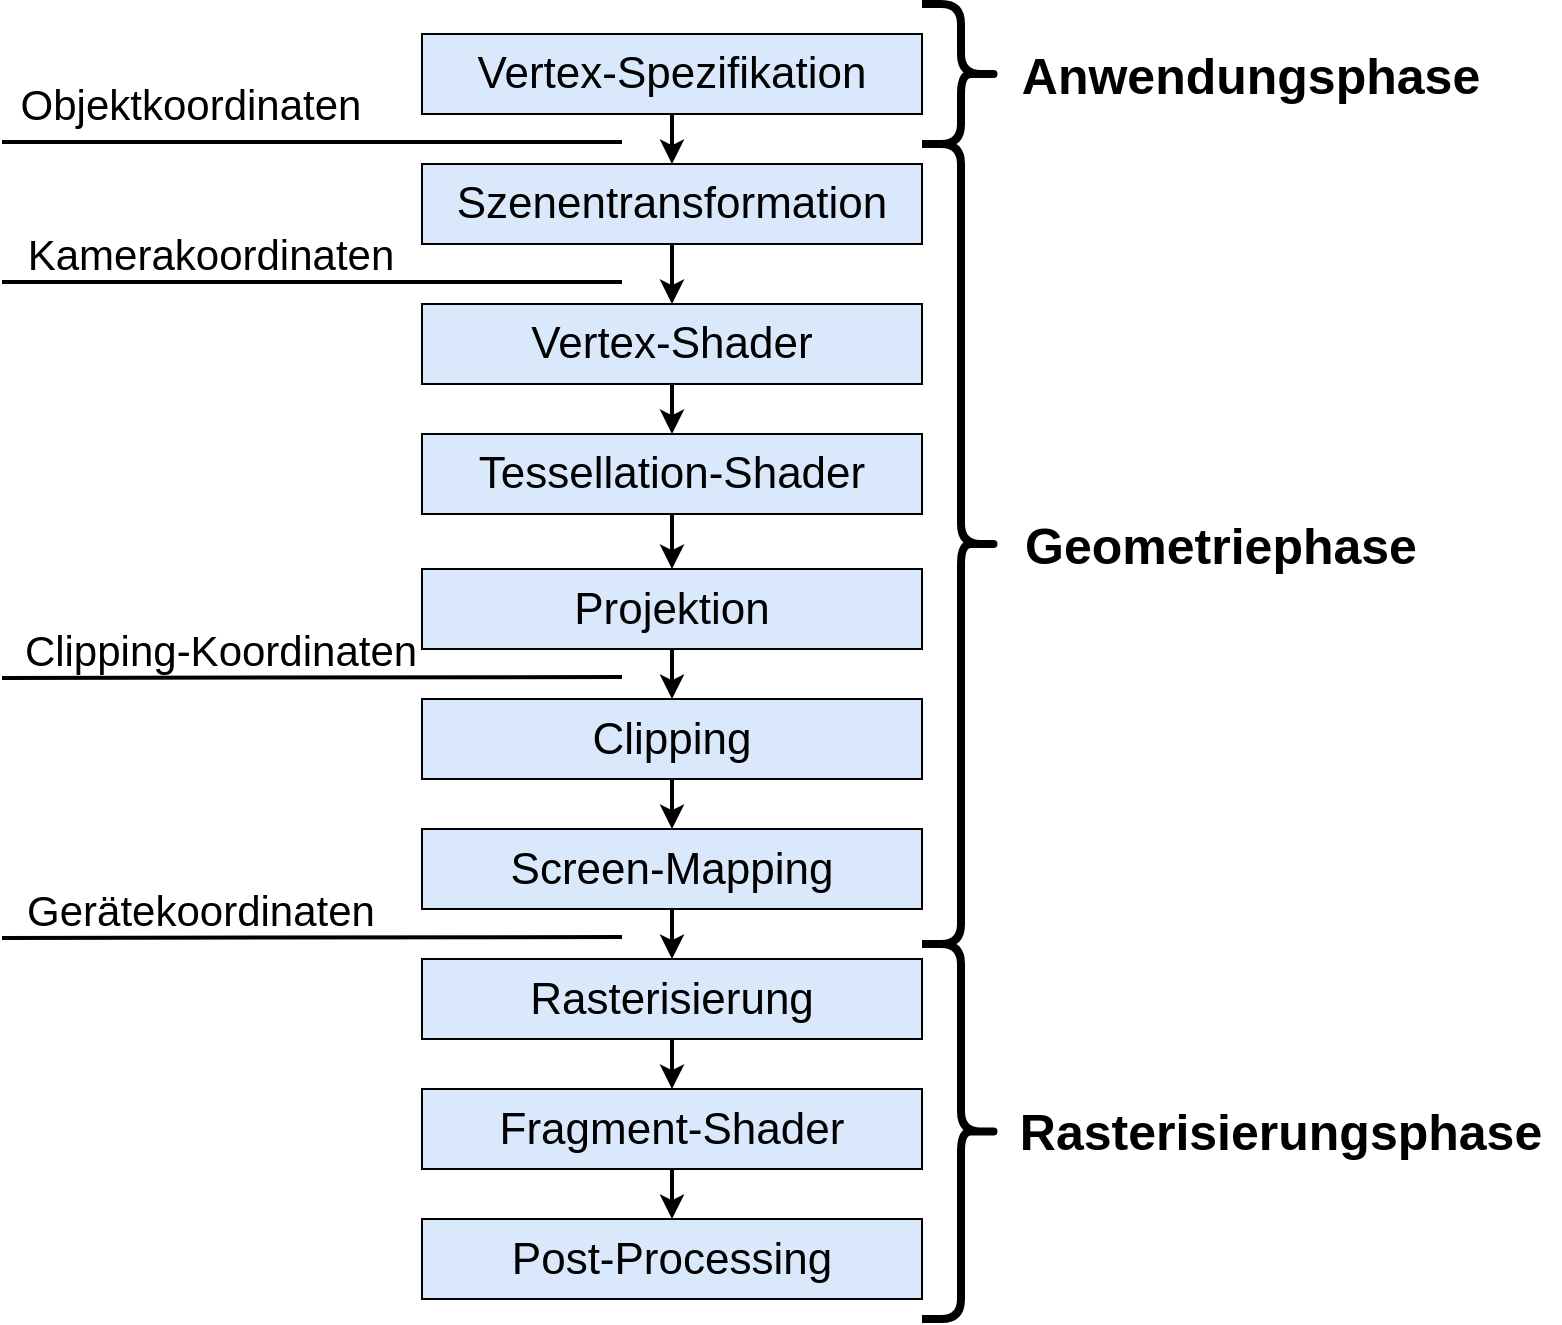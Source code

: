 <mxfile version="22.0.0" type="device">
  <diagram name="Seite-1" id="C7tgi6djsMrONAQpHHiP">
    <mxGraphModel dx="1434" dy="709" grid="1" gridSize="10" guides="1" tooltips="1" connect="1" arrows="1" fold="1" page="1" pageScale="1" pageWidth="827" pageHeight="1169" math="0" shadow="0">
      <root>
        <mxCell id="0" />
        <mxCell id="1" parent="0" />
        <mxCell id="feYgFSx0iFeDLDfqNgUY-2" value="" style="shape=curlyBracket;whiteSpace=wrap;html=1;rounded=1;flipH=1;labelPosition=right;verticalLabelPosition=middle;align=left;verticalAlign=middle;strokeWidth=4;size=0.5;" parent="1" vertex="1">
          <mxGeometry x="470" y="80" width="39" height="70" as="geometry" />
        </mxCell>
        <mxCell id="feYgFSx0iFeDLDfqNgUY-3" value="" style="shape=curlyBracket;whiteSpace=wrap;html=1;rounded=1;flipH=1;labelPosition=right;verticalLabelPosition=middle;align=left;verticalAlign=middle;strokeWidth=4;size=0.5;" parent="1" vertex="1">
          <mxGeometry x="470" y="150" width="39" height="400" as="geometry" />
        </mxCell>
        <mxCell id="feYgFSx0iFeDLDfqNgUY-4" value="" style="shape=curlyBracket;whiteSpace=wrap;html=1;rounded=1;flipH=1;labelPosition=right;verticalLabelPosition=middle;align=left;verticalAlign=middle;strokeWidth=4;size=0.5;" parent="1" vertex="1">
          <mxGeometry x="470" y="550" width="39" height="187.5" as="geometry" />
        </mxCell>
        <mxCell id="feYgFSx0iFeDLDfqNgUY-5" value="&lt;font size=&quot;1&quot;&gt;&lt;b style=&quot;font-size: 25px;&quot;&gt;Anwendungsphase&lt;/b&gt;&lt;/font&gt;" style="text;html=1;align=center;verticalAlign=middle;resizable=0;points=[];autosize=1;strokeColor=none;fillColor=none;" parent="1" vertex="1">
          <mxGeometry x="509" y="95" width="250" height="40" as="geometry" />
        </mxCell>
        <mxCell id="feYgFSx0iFeDLDfqNgUY-6" value="&lt;font style=&quot;font-size: 25px;&quot;&gt;&lt;b&gt;Geometriephase&lt;br&gt;&lt;/b&gt;&lt;/font&gt;" style="text;html=1;align=center;verticalAlign=middle;resizable=0;points=[];autosize=1;strokeColor=none;fillColor=none;" parent="1" vertex="1">
          <mxGeometry x="509" y="330" width="220" height="40" as="geometry" />
        </mxCell>
        <mxCell id="feYgFSx0iFeDLDfqNgUY-7" value="&lt;font style=&quot;font-size: 25px;&quot;&gt;&lt;b&gt;Rasterisierungsphase&lt;br&gt;&lt;/b&gt;&lt;/font&gt;" style="text;html=1;align=center;verticalAlign=middle;resizable=0;points=[];autosize=1;strokeColor=none;fillColor=none;" parent="1" vertex="1">
          <mxGeometry x="509" y="622.5" width="280" height="40" as="geometry" />
        </mxCell>
        <mxCell id="NF9msxNfBCDtqX3Vfjhk-3" style="edgeStyle=orthogonalEdgeStyle;rounded=0;orthogonalLoop=1;jettySize=auto;html=1;exitX=0.5;exitY=1;exitDx=0;exitDy=0;entryX=0.5;entryY=0;entryDx=0;entryDy=0;strokeWidth=2;" parent="1" source="NF9msxNfBCDtqX3Vfjhk-1" target="NF9msxNfBCDtqX3Vfjhk-2" edge="1">
          <mxGeometry relative="1" as="geometry" />
        </mxCell>
        <mxCell id="NF9msxNfBCDtqX3Vfjhk-1" value="&lt;font style=&quot;font-size: 22px;&quot;&gt;Vertex-Spezifikation&lt;/font&gt;" style="rounded=0;whiteSpace=wrap;html=1;gradientDirection=east;fillColor=#dae8fc;strokeColor=#000000;" parent="1" vertex="1">
          <mxGeometry x="220" y="95" width="250" height="40" as="geometry" />
        </mxCell>
        <mxCell id="NF9msxNfBCDtqX3Vfjhk-16" style="edgeStyle=orthogonalEdgeStyle;rounded=0;orthogonalLoop=1;jettySize=auto;html=1;exitX=0.5;exitY=1;exitDx=0;exitDy=0;entryX=0.5;entryY=0;entryDx=0;entryDy=0;strokeWidth=2;" parent="1" source="NF9msxNfBCDtqX3Vfjhk-2" target="NF9msxNfBCDtqX3Vfjhk-5" edge="1">
          <mxGeometry relative="1" as="geometry" />
        </mxCell>
        <mxCell id="NF9msxNfBCDtqX3Vfjhk-2" value="&lt;font style=&quot;font-size: 22px;&quot;&gt;Szenentransformation&lt;/font&gt;" style="rounded=0;whiteSpace=wrap;html=1;gradientDirection=east;fillColor=#dae8fc;strokeColor=#000000;" parent="1" vertex="1">
          <mxGeometry x="220" y="160" width="250" height="40" as="geometry" />
        </mxCell>
        <mxCell id="NF9msxNfBCDtqX3Vfjhk-23" style="edgeStyle=orthogonalEdgeStyle;rounded=0;orthogonalLoop=1;jettySize=auto;html=1;exitX=0.5;exitY=1;exitDx=0;exitDy=0;entryX=0.5;entryY=0;entryDx=0;entryDy=0;strokeWidth=2;" parent="1" source="NF9msxNfBCDtqX3Vfjhk-5" target="NF9msxNfBCDtqX3Vfjhk-21" edge="1">
          <mxGeometry relative="1" as="geometry" />
        </mxCell>
        <mxCell id="NF9msxNfBCDtqX3Vfjhk-5" value="&lt;font style=&quot;font-size: 22px;&quot;&gt;Vertex-Shader&lt;/font&gt;" style="rounded=0;whiteSpace=wrap;html=1;gradientDirection=east;fillColor=#dae8fc;strokeColor=#000000;" parent="1" vertex="1">
          <mxGeometry x="220" y="230" width="250" height="40" as="geometry" />
        </mxCell>
        <mxCell id="NF9msxNfBCDtqX3Vfjhk-17" style="edgeStyle=orthogonalEdgeStyle;rounded=0;orthogonalLoop=1;jettySize=auto;html=1;exitX=0.5;exitY=1;exitDx=0;exitDy=0;entryX=0.5;entryY=0;entryDx=0;entryDy=0;strokeWidth=2;" parent="1" source="NF9msxNfBCDtqX3Vfjhk-6" target="NF9msxNfBCDtqX3Vfjhk-8" edge="1">
          <mxGeometry relative="1" as="geometry" />
        </mxCell>
        <mxCell id="NF9msxNfBCDtqX3Vfjhk-6" value="&lt;font style=&quot;font-size: 22px;&quot;&gt;Projektion&lt;/font&gt;" style="rounded=0;whiteSpace=wrap;html=1;gradientDirection=east;fillColor=#dae8fc;strokeColor=#000000;" parent="1" vertex="1">
          <mxGeometry x="220" y="362.5" width="250" height="40" as="geometry" />
        </mxCell>
        <mxCell id="NF9msxNfBCDtqX3Vfjhk-7" style="edgeStyle=orthogonalEdgeStyle;rounded=0;orthogonalLoop=1;jettySize=auto;html=1;exitX=0.5;exitY=1;exitDx=0;exitDy=0;entryX=0.5;entryY=0;entryDx=0;entryDy=0;strokeWidth=2;" parent="1" source="NF9msxNfBCDtqX3Vfjhk-8" target="NF9msxNfBCDtqX3Vfjhk-9" edge="1">
          <mxGeometry relative="1" as="geometry" />
        </mxCell>
        <mxCell id="NF9msxNfBCDtqX3Vfjhk-8" value="&lt;font style=&quot;font-size: 22px;&quot;&gt;Clipping&lt;/font&gt;" style="rounded=0;whiteSpace=wrap;html=1;gradientDirection=east;fillColor=#dae8fc;strokeColor=#000000;" parent="1" vertex="1">
          <mxGeometry x="220" y="427.5" width="250" height="40" as="geometry" />
        </mxCell>
        <mxCell id="NF9msxNfBCDtqX3Vfjhk-18" style="edgeStyle=orthogonalEdgeStyle;rounded=0;orthogonalLoop=1;jettySize=auto;html=1;exitX=0.5;exitY=1;exitDx=0;exitDy=0;entryX=0.5;entryY=0;entryDx=0;entryDy=0;strokeWidth=2;" parent="1" source="NF9msxNfBCDtqX3Vfjhk-9" target="NF9msxNfBCDtqX3Vfjhk-11" edge="1">
          <mxGeometry relative="1" as="geometry" />
        </mxCell>
        <mxCell id="NF9msxNfBCDtqX3Vfjhk-9" value="&lt;font style=&quot;font-size: 22px;&quot;&gt;Screen-Mapping&lt;/font&gt;" style="rounded=0;whiteSpace=wrap;html=1;gradientDirection=east;fillColor=#dae8fc;strokeColor=#000000;" parent="1" vertex="1">
          <mxGeometry x="220" y="492.5" width="250" height="40" as="geometry" />
        </mxCell>
        <mxCell id="NF9msxNfBCDtqX3Vfjhk-10" style="edgeStyle=orthogonalEdgeStyle;rounded=0;orthogonalLoop=1;jettySize=auto;html=1;exitX=0.5;exitY=1;exitDx=0;exitDy=0;entryX=0.5;entryY=0;entryDx=0;entryDy=0;strokeWidth=2;" parent="1" source="NF9msxNfBCDtqX3Vfjhk-11" target="NF9msxNfBCDtqX3Vfjhk-12" edge="1">
          <mxGeometry relative="1" as="geometry" />
        </mxCell>
        <mxCell id="NF9msxNfBCDtqX3Vfjhk-11" value="&lt;font style=&quot;font-size: 22px;&quot;&gt;Rasterisierung&lt;/font&gt;" style="rounded=0;whiteSpace=wrap;html=1;gradientDirection=east;fillColor=#dae8fc;strokeColor=#000000;" parent="1" vertex="1">
          <mxGeometry x="220" y="557.5" width="250" height="40" as="geometry" />
        </mxCell>
        <mxCell id="NF9msxNfBCDtqX3Vfjhk-20" style="edgeStyle=orthogonalEdgeStyle;rounded=0;orthogonalLoop=1;jettySize=auto;html=1;exitX=0.5;exitY=1;exitDx=0;exitDy=0;entryX=0.5;entryY=0;entryDx=0;entryDy=0;strokeWidth=2;" parent="1" source="NF9msxNfBCDtqX3Vfjhk-12" target="NF9msxNfBCDtqX3Vfjhk-19" edge="1">
          <mxGeometry relative="1" as="geometry" />
        </mxCell>
        <mxCell id="NF9msxNfBCDtqX3Vfjhk-12" value="&lt;font style=&quot;font-size: 22px;&quot;&gt;Fragment-Shader&lt;/font&gt;" style="rounded=0;whiteSpace=wrap;html=1;gradientDirection=east;fillColor=#dae8fc;strokeColor=#000000;" parent="1" vertex="1">
          <mxGeometry x="220" y="622.5" width="250" height="40" as="geometry" />
        </mxCell>
        <mxCell id="NF9msxNfBCDtqX3Vfjhk-19" value="&lt;font style=&quot;font-size: 22px;&quot;&gt;Post-Processing&lt;/font&gt;" style="rounded=0;whiteSpace=wrap;html=1;gradientDirection=east;fillColor=#dae8fc;strokeColor=#000000;" parent="1" vertex="1">
          <mxGeometry x="220" y="687.5" width="250" height="40" as="geometry" />
        </mxCell>
        <mxCell id="NF9msxNfBCDtqX3Vfjhk-22" style="edgeStyle=orthogonalEdgeStyle;rounded=0;orthogonalLoop=1;jettySize=auto;html=1;exitX=0.5;exitY=1;exitDx=0;exitDy=0;entryX=0.5;entryY=0;entryDx=0;entryDy=0;strokeWidth=2;" parent="1" source="NF9msxNfBCDtqX3Vfjhk-21" target="NF9msxNfBCDtqX3Vfjhk-6" edge="1">
          <mxGeometry relative="1" as="geometry" />
        </mxCell>
        <mxCell id="NF9msxNfBCDtqX3Vfjhk-21" value="&lt;font style=&quot;font-size: 22px;&quot;&gt;Tessellation-Shader&lt;/font&gt;" style="rounded=0;whiteSpace=wrap;html=1;gradientDirection=east;fillColor=#dae8fc;strokeColor=#000000;" parent="1" vertex="1">
          <mxGeometry x="220" y="295" width="250" height="40" as="geometry" />
        </mxCell>
        <mxCell id="NF9msxNfBCDtqX3Vfjhk-24" value="" style="endArrow=none;html=1;rounded=0;strokeWidth=2;" parent="1" edge="1">
          <mxGeometry width="50" height="50" relative="1" as="geometry">
            <mxPoint x="10" y="149" as="sourcePoint" />
            <mxPoint x="320" y="149" as="targetPoint" />
          </mxGeometry>
        </mxCell>
        <mxCell id="NF9msxNfBCDtqX3Vfjhk-25" value="&lt;div style=&quot;font-size: 21px;&quot;&gt;&lt;font style=&quot;font-size: 21px;&quot;&gt;Objektkoordinaten&lt;/font&gt;&lt;/div&gt;" style="text;html=1;align=center;verticalAlign=middle;resizable=0;points=[];autosize=1;strokeColor=none;fillColor=none;fontSize=21;" parent="1" vertex="1">
          <mxGeometry x="9" y="110" width="190" height="40" as="geometry" />
        </mxCell>
        <mxCell id="NF9msxNfBCDtqX3Vfjhk-26" value="" style="endArrow=none;html=1;rounded=0;strokeWidth=2;" parent="1" edge="1">
          <mxGeometry width="50" height="50" relative="1" as="geometry">
            <mxPoint x="10" y="219" as="sourcePoint" />
            <mxPoint x="320" y="219" as="targetPoint" />
          </mxGeometry>
        </mxCell>
        <mxCell id="NF9msxNfBCDtqX3Vfjhk-27" value="&lt;font style=&quot;font-size: 21px;&quot;&gt;Kamerakoordinaten&lt;/font&gt;" style="text;html=1;align=center;verticalAlign=middle;resizable=0;points=[];autosize=1;strokeColor=none;fillColor=none;fontSize=21;" parent="1" vertex="1">
          <mxGeometry x="9" y="185" width="210" height="40" as="geometry" />
        </mxCell>
        <mxCell id="NF9msxNfBCDtqX3Vfjhk-29" value="" style="endArrow=none;html=1;rounded=0;strokeWidth=2;" parent="1" edge="1">
          <mxGeometry width="50" height="50" relative="1" as="geometry">
            <mxPoint x="10" y="417" as="sourcePoint" />
            <mxPoint x="320" y="416.5" as="targetPoint" />
          </mxGeometry>
        </mxCell>
        <mxCell id="NF9msxNfBCDtqX3Vfjhk-30" value="&lt;font style=&quot;font-size: 21px;&quot;&gt;Clipping-Koordinaten&lt;/font&gt;" style="text;html=1;align=center;verticalAlign=middle;resizable=0;points=[];autosize=1;strokeColor=none;fillColor=none;fontSize=21;" parent="1" vertex="1">
          <mxGeometry x="9" y="382.5" width="220" height="40" as="geometry" />
        </mxCell>
        <mxCell id="NF9msxNfBCDtqX3Vfjhk-31" value="" style="endArrow=none;html=1;rounded=0;strokeWidth=2;" parent="1" edge="1">
          <mxGeometry width="50" height="50" relative="1" as="geometry">
            <mxPoint x="10" y="547" as="sourcePoint" />
            <mxPoint x="320" y="546.5" as="targetPoint" />
          </mxGeometry>
        </mxCell>
        <mxCell id="NF9msxNfBCDtqX3Vfjhk-32" value="&lt;font style=&quot;font-size: 21px;&quot;&gt;Gerätekoordinaten&lt;/font&gt;" style="text;html=1;align=center;verticalAlign=middle;resizable=0;points=[];autosize=1;strokeColor=none;fillColor=none;fontSize=21;" parent="1" vertex="1">
          <mxGeometry x="9" y="512.5" width="200" height="40" as="geometry" />
        </mxCell>
      </root>
    </mxGraphModel>
  </diagram>
</mxfile>
